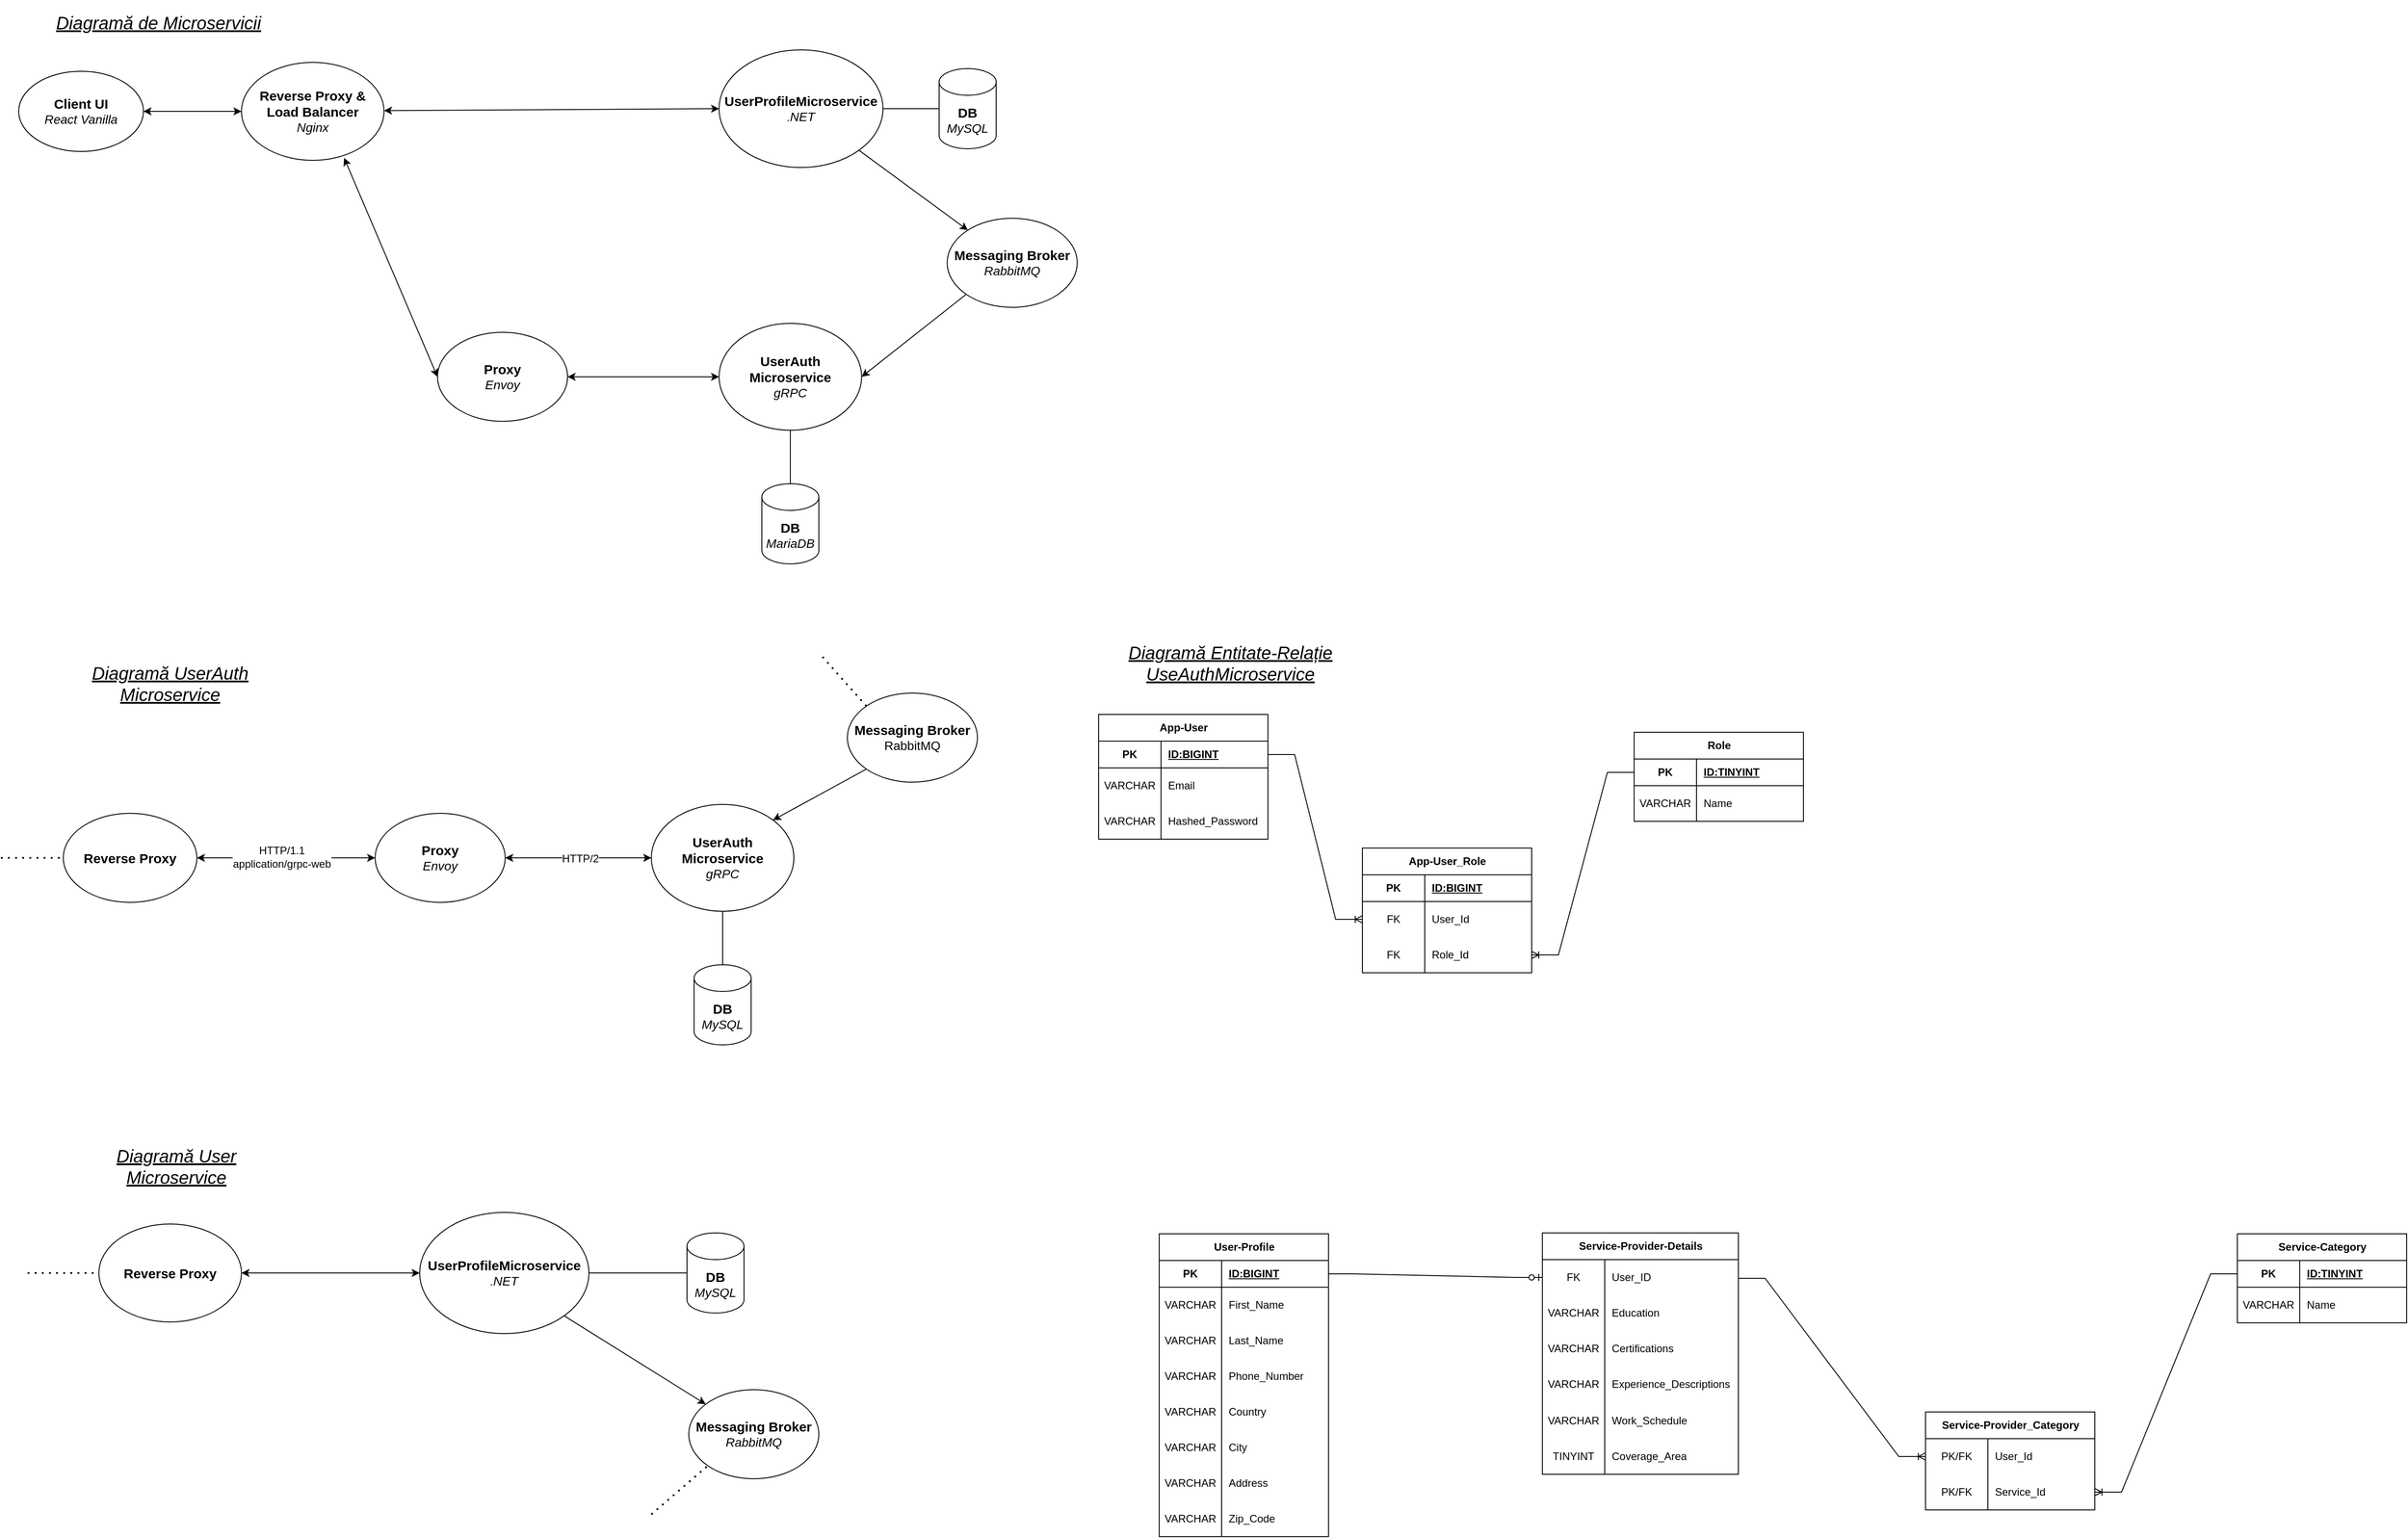 <mxfile version="26.1.1">
  <diagram name="Pagină-1" id="FXPqD5-Xi9O7ps_5Nkma">
    <mxGraphModel dx="779" dy="389" grid="1" gridSize="10" guides="1" tooltips="1" connect="1" arrows="1" fold="1" page="1" pageScale="1" pageWidth="827" pageHeight="1169" math="0" shadow="0">
      <root>
        <mxCell id="0" />
        <mxCell id="1" parent="0" />
        <mxCell id="8nA0Rh1-UXfHZlDTwRZV-1" value="&lt;font style=&quot;font-size: 15px;&quot;&gt;&lt;b style=&quot;&quot;&gt;Client UI&lt;/b&gt;&lt;/font&gt;&lt;div&gt;&lt;font style=&quot;font-size: 14px;&quot;&gt;&lt;i&gt;React Vanilla&lt;/i&gt;&lt;/font&gt;&lt;/div&gt;" style="ellipse;whiteSpace=wrap;html=1;" parent="1" vertex="1">
          <mxGeometry x="40" y="85" width="140" height="90" as="geometry" />
        </mxCell>
        <mxCell id="8nA0Rh1-UXfHZlDTwRZV-15" value="&lt;font style=&quot;font-size: 15px;&quot;&gt;&lt;b&gt;Proxy&lt;/b&gt;&lt;/font&gt;&lt;div&gt;&lt;font style=&quot;font-size: 14px;&quot;&gt;&lt;i&gt;Envoy&lt;/i&gt;&lt;/font&gt;&lt;/div&gt;" style="ellipse;whiteSpace=wrap;html=1;" parent="1" vertex="1">
          <mxGeometry x="510" y="378" width="146" height="100" as="geometry" />
        </mxCell>
        <mxCell id="8nA0Rh1-UXfHZlDTwRZV-16" value="" style="endArrow=classic;startArrow=classic;html=1;rounded=0;exitX=0.72;exitY=0.975;exitDx=0;exitDy=0;entryX=0;entryY=0.5;entryDx=0;entryDy=0;exitPerimeter=0;" parent="1" source="ScuUsJSq9s-L0LrTq36s-1" target="8nA0Rh1-UXfHZlDTwRZV-15" edge="1">
          <mxGeometry width="50" height="50" relative="1" as="geometry">
            <mxPoint x="436" y="360" as="sourcePoint" />
            <mxPoint x="516" y="320" as="targetPoint" />
          </mxGeometry>
        </mxCell>
        <mxCell id="8nA0Rh1-UXfHZlDTwRZV-19" value="&lt;font style=&quot;font-size: 15px;&quot;&gt;&lt;b&gt;UserAuth Microservice&lt;/b&gt;&lt;/font&gt;&lt;div&gt;&lt;font style=&quot;font-size: 14px;&quot;&gt;&lt;i&gt;gRPC&lt;/i&gt;&lt;/font&gt;&lt;/div&gt;" style="ellipse;whiteSpace=wrap;html=1;" parent="1" vertex="1">
          <mxGeometry x="826" y="368" width="160" height="120" as="geometry" />
        </mxCell>
        <mxCell id="8nA0Rh1-UXfHZlDTwRZV-20" value="" style="endArrow=classic;startArrow=classic;html=1;rounded=0;exitX=1;exitY=0.5;exitDx=0;exitDy=0;entryX=0;entryY=0.5;entryDx=0;entryDy=0;" parent="1" source="8nA0Rh1-UXfHZlDTwRZV-15" target="8nA0Rh1-UXfHZlDTwRZV-19" edge="1">
          <mxGeometry width="50" height="50" relative="1" as="geometry">
            <mxPoint x="736" y="453" as="sourcePoint" />
            <mxPoint x="786" y="403" as="targetPoint" />
          </mxGeometry>
        </mxCell>
        <mxCell id="8nA0Rh1-UXfHZlDTwRZV-22" value="&lt;b&gt;&lt;font style=&quot;font-size: 15px;&quot;&gt;DB&lt;/font&gt;&lt;/b&gt;&lt;div&gt;&lt;font style=&quot;font-size: 14px;&quot;&gt;&lt;i style=&quot;&quot;&gt;MariaDB&lt;/i&gt;&lt;/font&gt;&lt;/div&gt;" style="shape=cylinder3;whiteSpace=wrap;html=1;boundedLbl=1;backgroundOutline=1;size=15;" parent="1" vertex="1">
          <mxGeometry x="874" y="548" width="64" height="90" as="geometry" />
        </mxCell>
        <mxCell id="8nA0Rh1-UXfHZlDTwRZV-23" value="" style="endArrow=none;html=1;rounded=0;" parent="1" source="8nA0Rh1-UXfHZlDTwRZV-22" edge="1">
          <mxGeometry width="50" height="50" relative="1" as="geometry">
            <mxPoint x="856" y="538" as="sourcePoint" />
            <mxPoint x="906" y="488" as="targetPoint" />
          </mxGeometry>
        </mxCell>
        <mxCell id="8nA0Rh1-UXfHZlDTwRZV-24" value="App-User" style="shape=table;startSize=30;container=1;collapsible=1;childLayout=tableLayout;fixedRows=1;rowLines=0;fontStyle=1;align=center;resizeLast=1;html=1;" parent="1" vertex="1">
          <mxGeometry x="1252" y="807" width="190" height="140" as="geometry" />
        </mxCell>
        <mxCell id="8nA0Rh1-UXfHZlDTwRZV-25" value="" style="shape=tableRow;horizontal=0;startSize=0;swimlaneHead=0;swimlaneBody=0;fillColor=none;collapsible=0;dropTarget=0;points=[[0,0.5],[1,0.5]];portConstraint=eastwest;top=0;left=0;right=0;bottom=1;" parent="8nA0Rh1-UXfHZlDTwRZV-24" vertex="1">
          <mxGeometry y="30" width="190" height="30" as="geometry" />
        </mxCell>
        <mxCell id="8nA0Rh1-UXfHZlDTwRZV-26" value="PK" style="shape=partialRectangle;connectable=0;fillColor=none;top=0;left=0;bottom=0;right=0;fontStyle=1;overflow=hidden;whiteSpace=wrap;html=1;" parent="8nA0Rh1-UXfHZlDTwRZV-25" vertex="1">
          <mxGeometry width="70" height="30" as="geometry">
            <mxRectangle width="70" height="30" as="alternateBounds" />
          </mxGeometry>
        </mxCell>
        <mxCell id="8nA0Rh1-UXfHZlDTwRZV-27" value="ID:BIGINT" style="shape=partialRectangle;connectable=0;fillColor=none;top=0;left=0;bottom=0;right=0;align=left;spacingLeft=6;fontStyle=5;overflow=hidden;whiteSpace=wrap;html=1;" parent="8nA0Rh1-UXfHZlDTwRZV-25" vertex="1">
          <mxGeometry x="70" width="120" height="30" as="geometry">
            <mxRectangle width="120" height="30" as="alternateBounds" />
          </mxGeometry>
        </mxCell>
        <mxCell id="8nA0Rh1-UXfHZlDTwRZV-28" value="" style="shape=tableRow;horizontal=0;startSize=0;swimlaneHead=0;swimlaneBody=0;fillColor=none;collapsible=0;dropTarget=0;points=[[0,0.5],[1,0.5]];portConstraint=eastwest;top=0;left=0;right=0;bottom=0;" parent="8nA0Rh1-UXfHZlDTwRZV-24" vertex="1">
          <mxGeometry y="60" width="190" height="40" as="geometry" />
        </mxCell>
        <mxCell id="8nA0Rh1-UXfHZlDTwRZV-29" value="VARCHAR" style="shape=partialRectangle;connectable=0;fillColor=none;top=0;left=0;bottom=0;right=0;editable=1;overflow=hidden;whiteSpace=wrap;html=1;" parent="8nA0Rh1-UXfHZlDTwRZV-28" vertex="1">
          <mxGeometry width="70" height="40" as="geometry">
            <mxRectangle width="70" height="40" as="alternateBounds" />
          </mxGeometry>
        </mxCell>
        <mxCell id="8nA0Rh1-UXfHZlDTwRZV-30" value="Email" style="shape=partialRectangle;connectable=0;fillColor=none;top=0;left=0;bottom=0;right=0;align=left;spacingLeft=6;overflow=hidden;whiteSpace=wrap;html=1;" parent="8nA0Rh1-UXfHZlDTwRZV-28" vertex="1">
          <mxGeometry x="70" width="120" height="40" as="geometry">
            <mxRectangle width="120" height="40" as="alternateBounds" />
          </mxGeometry>
        </mxCell>
        <mxCell id="8nA0Rh1-UXfHZlDTwRZV-31" value="" style="shape=tableRow;horizontal=0;startSize=0;swimlaneHead=0;swimlaneBody=0;fillColor=none;collapsible=0;dropTarget=0;points=[[0,0.5],[1,0.5]];portConstraint=eastwest;top=0;left=0;right=0;bottom=0;" parent="8nA0Rh1-UXfHZlDTwRZV-24" vertex="1">
          <mxGeometry y="100" width="190" height="40" as="geometry" />
        </mxCell>
        <mxCell id="8nA0Rh1-UXfHZlDTwRZV-32" value="VARCHAR" style="shape=partialRectangle;connectable=0;fillColor=none;top=0;left=0;bottom=0;right=0;editable=1;overflow=hidden;whiteSpace=wrap;html=1;" parent="8nA0Rh1-UXfHZlDTwRZV-31" vertex="1">
          <mxGeometry width="70" height="40" as="geometry">
            <mxRectangle width="70" height="40" as="alternateBounds" />
          </mxGeometry>
        </mxCell>
        <mxCell id="8nA0Rh1-UXfHZlDTwRZV-33" value="Hashed_Password" style="shape=partialRectangle;connectable=0;fillColor=none;top=0;left=0;bottom=0;right=0;align=left;spacingLeft=6;overflow=hidden;whiteSpace=wrap;html=1;" parent="8nA0Rh1-UXfHZlDTwRZV-31" vertex="1">
          <mxGeometry x="70" width="120" height="40" as="geometry">
            <mxRectangle width="120" height="40" as="alternateBounds" />
          </mxGeometry>
        </mxCell>
        <mxCell id="8nA0Rh1-UXfHZlDTwRZV-37" value="Role" style="shape=table;startSize=30;container=1;collapsible=1;childLayout=tableLayout;fixedRows=1;rowLines=0;fontStyle=1;align=center;resizeLast=1;html=1;" parent="1" vertex="1">
          <mxGeometry x="1853" y="827" width="190" height="100" as="geometry" />
        </mxCell>
        <mxCell id="8nA0Rh1-UXfHZlDTwRZV-38" value="" style="shape=tableRow;horizontal=0;startSize=0;swimlaneHead=0;swimlaneBody=0;fillColor=none;collapsible=0;dropTarget=0;points=[[0,0.5],[1,0.5]];portConstraint=eastwest;top=0;left=0;right=0;bottom=1;" parent="8nA0Rh1-UXfHZlDTwRZV-37" vertex="1">
          <mxGeometry y="30" width="190" height="30" as="geometry" />
        </mxCell>
        <mxCell id="8nA0Rh1-UXfHZlDTwRZV-39" value="PK" style="shape=partialRectangle;connectable=0;fillColor=none;top=0;left=0;bottom=0;right=0;fontStyle=1;overflow=hidden;whiteSpace=wrap;html=1;" parent="8nA0Rh1-UXfHZlDTwRZV-38" vertex="1">
          <mxGeometry width="70" height="30" as="geometry">
            <mxRectangle width="70" height="30" as="alternateBounds" />
          </mxGeometry>
        </mxCell>
        <mxCell id="8nA0Rh1-UXfHZlDTwRZV-40" value="ID:TINYINT" style="shape=partialRectangle;connectable=0;fillColor=none;top=0;left=0;bottom=0;right=0;align=left;spacingLeft=6;fontStyle=5;overflow=hidden;whiteSpace=wrap;html=1;" parent="8nA0Rh1-UXfHZlDTwRZV-38" vertex="1">
          <mxGeometry x="70" width="120" height="30" as="geometry">
            <mxRectangle width="120" height="30" as="alternateBounds" />
          </mxGeometry>
        </mxCell>
        <mxCell id="8nA0Rh1-UXfHZlDTwRZV-41" value="" style="shape=tableRow;horizontal=0;startSize=0;swimlaneHead=0;swimlaneBody=0;fillColor=none;collapsible=0;dropTarget=0;points=[[0,0.5],[1,0.5]];portConstraint=eastwest;top=0;left=0;right=0;bottom=0;" parent="8nA0Rh1-UXfHZlDTwRZV-37" vertex="1">
          <mxGeometry y="60" width="190" height="40" as="geometry" />
        </mxCell>
        <mxCell id="8nA0Rh1-UXfHZlDTwRZV-42" value="VARCHAR" style="shape=partialRectangle;connectable=0;fillColor=none;top=0;left=0;bottom=0;right=0;editable=1;overflow=hidden;whiteSpace=wrap;html=1;" parent="8nA0Rh1-UXfHZlDTwRZV-41" vertex="1">
          <mxGeometry width="70" height="40" as="geometry">
            <mxRectangle width="70" height="40" as="alternateBounds" />
          </mxGeometry>
        </mxCell>
        <mxCell id="8nA0Rh1-UXfHZlDTwRZV-43" value="Name" style="shape=partialRectangle;connectable=0;fillColor=none;top=0;left=0;bottom=0;right=0;align=left;spacingLeft=6;overflow=hidden;whiteSpace=wrap;html=1;" parent="8nA0Rh1-UXfHZlDTwRZV-41" vertex="1">
          <mxGeometry x="70" width="120" height="40" as="geometry">
            <mxRectangle width="120" height="40" as="alternateBounds" />
          </mxGeometry>
        </mxCell>
        <mxCell id="8nA0Rh1-UXfHZlDTwRZV-50" value="App-User_Role" style="shape=table;startSize=30;container=1;collapsible=1;childLayout=tableLayout;fixedRows=1;rowLines=0;fontStyle=1;align=center;resizeLast=1;html=1;" parent="1" vertex="1">
          <mxGeometry x="1548" y="957" width="190" height="140" as="geometry" />
        </mxCell>
        <mxCell id="8nA0Rh1-UXfHZlDTwRZV-51" value="" style="shape=tableRow;horizontal=0;startSize=0;swimlaneHead=0;swimlaneBody=0;fillColor=none;collapsible=0;dropTarget=0;points=[[0,0.5],[1,0.5]];portConstraint=eastwest;top=0;left=0;right=0;bottom=1;" parent="8nA0Rh1-UXfHZlDTwRZV-50" vertex="1">
          <mxGeometry y="30" width="190" height="30" as="geometry" />
        </mxCell>
        <mxCell id="8nA0Rh1-UXfHZlDTwRZV-52" value="PK" style="shape=partialRectangle;connectable=0;fillColor=none;top=0;left=0;bottom=0;right=0;fontStyle=1;overflow=hidden;whiteSpace=wrap;html=1;" parent="8nA0Rh1-UXfHZlDTwRZV-51" vertex="1">
          <mxGeometry width="70" height="30" as="geometry">
            <mxRectangle width="70" height="30" as="alternateBounds" />
          </mxGeometry>
        </mxCell>
        <mxCell id="8nA0Rh1-UXfHZlDTwRZV-53" value="ID:BIGINT" style="shape=partialRectangle;connectable=0;fillColor=none;top=0;left=0;bottom=0;right=0;align=left;spacingLeft=6;fontStyle=5;overflow=hidden;whiteSpace=wrap;html=1;" parent="8nA0Rh1-UXfHZlDTwRZV-51" vertex="1">
          <mxGeometry x="70" width="120" height="30" as="geometry">
            <mxRectangle width="120" height="30" as="alternateBounds" />
          </mxGeometry>
        </mxCell>
        <mxCell id="8nA0Rh1-UXfHZlDTwRZV-54" value="" style="shape=tableRow;horizontal=0;startSize=0;swimlaneHead=0;swimlaneBody=0;fillColor=none;collapsible=0;dropTarget=0;points=[[0,0.5],[1,0.5]];portConstraint=eastwest;top=0;left=0;right=0;bottom=0;" parent="8nA0Rh1-UXfHZlDTwRZV-50" vertex="1">
          <mxGeometry y="60" width="190" height="40" as="geometry" />
        </mxCell>
        <mxCell id="8nA0Rh1-UXfHZlDTwRZV-55" value="FK" style="shape=partialRectangle;connectable=0;fillColor=none;top=0;left=0;bottom=0;right=0;editable=1;overflow=hidden;whiteSpace=wrap;html=1;" parent="8nA0Rh1-UXfHZlDTwRZV-54" vertex="1">
          <mxGeometry width="70" height="40" as="geometry">
            <mxRectangle width="70" height="40" as="alternateBounds" />
          </mxGeometry>
        </mxCell>
        <mxCell id="8nA0Rh1-UXfHZlDTwRZV-56" value="User_Id" style="shape=partialRectangle;connectable=0;fillColor=none;top=0;left=0;bottom=0;right=0;align=left;spacingLeft=6;overflow=hidden;whiteSpace=wrap;html=1;" parent="8nA0Rh1-UXfHZlDTwRZV-54" vertex="1">
          <mxGeometry x="70" width="120" height="40" as="geometry">
            <mxRectangle width="120" height="40" as="alternateBounds" />
          </mxGeometry>
        </mxCell>
        <mxCell id="8nA0Rh1-UXfHZlDTwRZV-57" value="" style="shape=tableRow;horizontal=0;startSize=0;swimlaneHead=0;swimlaneBody=0;fillColor=none;collapsible=0;dropTarget=0;points=[[0,0.5],[1,0.5]];portConstraint=eastwest;top=0;left=0;right=0;bottom=0;" parent="8nA0Rh1-UXfHZlDTwRZV-50" vertex="1">
          <mxGeometry y="100" width="190" height="40" as="geometry" />
        </mxCell>
        <mxCell id="8nA0Rh1-UXfHZlDTwRZV-58" value="FK" style="shape=partialRectangle;connectable=0;fillColor=none;top=0;left=0;bottom=0;right=0;editable=1;overflow=hidden;whiteSpace=wrap;html=1;" parent="8nA0Rh1-UXfHZlDTwRZV-57" vertex="1">
          <mxGeometry width="70" height="40" as="geometry">
            <mxRectangle width="70" height="40" as="alternateBounds" />
          </mxGeometry>
        </mxCell>
        <mxCell id="8nA0Rh1-UXfHZlDTwRZV-59" value="Role_Id" style="shape=partialRectangle;connectable=0;fillColor=none;top=0;left=0;bottom=0;right=0;align=left;spacingLeft=6;overflow=hidden;whiteSpace=wrap;html=1;" parent="8nA0Rh1-UXfHZlDTwRZV-57" vertex="1">
          <mxGeometry x="70" width="120" height="40" as="geometry">
            <mxRectangle width="120" height="40" as="alternateBounds" />
          </mxGeometry>
        </mxCell>
        <mxCell id="8nA0Rh1-UXfHZlDTwRZV-63" value="" style="edgeStyle=entityRelationEdgeStyle;fontSize=12;html=1;endArrow=ERoneToMany;rounded=0;exitX=1;exitY=0.5;exitDx=0;exitDy=0;entryX=0;entryY=0.5;entryDx=0;entryDy=0;" parent="1" source="8nA0Rh1-UXfHZlDTwRZV-25" target="8nA0Rh1-UXfHZlDTwRZV-54" edge="1">
          <mxGeometry width="100" height="100" relative="1" as="geometry">
            <mxPoint x="1472" y="927" as="sourcePoint" />
            <mxPoint x="1572" y="827" as="targetPoint" />
          </mxGeometry>
        </mxCell>
        <mxCell id="8nA0Rh1-UXfHZlDTwRZV-64" value="" style="edgeStyle=entityRelationEdgeStyle;fontSize=12;html=1;endArrow=ERoneToMany;rounded=0;verticalAlign=bottom;exitX=0;exitY=0.5;exitDx=0;exitDy=0;entryX=1;entryY=0.5;entryDx=0;entryDy=0;" parent="1" source="8nA0Rh1-UXfHZlDTwRZV-38" target="8nA0Rh1-UXfHZlDTwRZV-57" edge="1">
          <mxGeometry width="100" height="100" relative="1" as="geometry">
            <mxPoint x="1802" y="917" as="sourcePoint" />
            <mxPoint x="1702" y="817" as="targetPoint" />
          </mxGeometry>
        </mxCell>
        <mxCell id="ScuUsJSq9s-L0LrTq36s-1" value="&lt;span style=&quot;font-size: 15px;&quot;&gt;&lt;b&gt;Reverse Proxy &amp;amp; Load Balancer&lt;/b&gt;&lt;/span&gt;&lt;div&gt;&lt;font style=&quot;font-size: 14px;&quot;&gt;&lt;i style=&quot;&quot;&gt;Nginx&lt;/i&gt;&lt;/font&gt;&lt;/div&gt;" style="ellipse;whiteSpace=wrap;html=1;" parent="1" vertex="1">
          <mxGeometry x="290" y="75" width="160" height="110" as="geometry" />
        </mxCell>
        <mxCell id="ScuUsJSq9s-L0LrTq36s-3" value="" style="endArrow=classic;startArrow=classic;html=1;rounded=0;exitX=1;exitY=0.5;exitDx=0;exitDy=0;entryX=0;entryY=0.5;entryDx=0;entryDy=0;" parent="1" source="8nA0Rh1-UXfHZlDTwRZV-1" target="ScuUsJSq9s-L0LrTq36s-1" edge="1">
          <mxGeometry width="50" height="50" relative="1" as="geometry">
            <mxPoint x="210" y="155" as="sourcePoint" />
            <mxPoint x="260" y="105" as="targetPoint" />
          </mxGeometry>
        </mxCell>
        <mxCell id="ScuUsJSq9s-L0LrTq36s-8" value="&lt;i&gt;&lt;font style=&quot;font-size: 20px;&quot;&gt;&lt;u style=&quot;&quot;&gt;Diagramă de Microservicii&lt;/u&gt;&lt;/font&gt;&lt;/i&gt;" style="text;html=1;align=center;verticalAlign=middle;whiteSpace=wrap;rounded=0;" parent="1" vertex="1">
          <mxGeometry x="77" y="5" width="240" height="50" as="geometry" />
        </mxCell>
        <mxCell id="ScuUsJSq9s-L0LrTq36s-9" value="&lt;font&gt;&lt;i&gt;&lt;u&gt;Diagramă UserAuth Microservice&lt;/u&gt;&lt;/i&gt;&lt;/font&gt;" style="text;html=1;align=center;verticalAlign=middle;whiteSpace=wrap;rounded=0;fontSize=20;" parent="1" vertex="1">
          <mxGeometry x="70" y="737" width="280" height="70" as="geometry" />
        </mxCell>
        <mxCell id="ScuUsJSq9s-L0LrTq36s-12" value="&lt;font style=&quot;font-size: 15px;&quot;&gt;&lt;b&gt;Proxy&lt;/b&gt;&lt;/font&gt;&lt;div&gt;&lt;font style=&quot;font-size: 14px;&quot;&gt;&lt;i&gt;Envoy&lt;/i&gt;&lt;/font&gt;&lt;/div&gt;" style="ellipse;whiteSpace=wrap;html=1;" parent="1" vertex="1">
          <mxGeometry x="440" y="918" width="146" height="100" as="geometry" />
        </mxCell>
        <mxCell id="ScuUsJSq9s-L0LrTq36s-14" value="&lt;font style=&quot;font-size: 15px;&quot;&gt;&lt;b&gt;UserAuth Microservice&lt;/b&gt;&lt;/font&gt;&lt;div&gt;&lt;font style=&quot;font-size: 14px;&quot;&gt;&lt;i&gt;gRPC&lt;/i&gt;&lt;/font&gt;&lt;/div&gt;" style="ellipse;whiteSpace=wrap;html=1;" parent="1" vertex="1">
          <mxGeometry x="750" y="908" width="160" height="120" as="geometry" />
        </mxCell>
        <mxCell id="ScuUsJSq9s-L0LrTq36s-15" value="" style="endArrow=classic;startArrow=classic;html=1;rounded=0;exitX=1;exitY=0.5;exitDx=0;exitDy=0;entryX=0;entryY=0.5;entryDx=0;entryDy=0;" parent="1" source="ScuUsJSq9s-L0LrTq36s-12" target="ScuUsJSq9s-L0LrTq36s-14" edge="1">
          <mxGeometry width="50" height="50" relative="1" as="geometry">
            <mxPoint x="617" y="993" as="sourcePoint" />
            <mxPoint x="667" y="943" as="targetPoint" />
          </mxGeometry>
        </mxCell>
        <mxCell id="ScuUsJSq9s-L0LrTq36s-23" value="HTTP/2" style="edgeLabel;html=1;align=center;verticalAlign=middle;resizable=0;points=[];fontSize=12;" parent="ScuUsJSq9s-L0LrTq36s-15" vertex="1" connectable="0">
          <mxGeometry x="0.193" y="-1" relative="1" as="geometry">
            <mxPoint x="-14" as="offset" />
          </mxGeometry>
        </mxCell>
        <mxCell id="ScuUsJSq9s-L0LrTq36s-16" value="&lt;b&gt;&lt;font style=&quot;font-size: 15px;&quot;&gt;DB&lt;/font&gt;&lt;/b&gt;&lt;div&gt;&lt;font style=&quot;font-size: 14px;&quot;&gt;&lt;i style=&quot;&quot;&gt;MySQL&lt;/i&gt;&lt;/font&gt;&lt;/div&gt;" style="shape=cylinder3;whiteSpace=wrap;html=1;boundedLbl=1;backgroundOutline=1;size=15;" parent="1" vertex="1">
          <mxGeometry x="798" y="1088" width="64" height="90" as="geometry" />
        </mxCell>
        <mxCell id="ScuUsJSq9s-L0LrTq36s-17" value="" style="endArrow=none;html=1;rounded=0;entryX=0.5;entryY=1;entryDx=0;entryDy=0;" parent="1" source="ScuUsJSq9s-L0LrTq36s-16" target="ScuUsJSq9s-L0LrTq36s-14" edge="1">
          <mxGeometry width="50" height="50" relative="1" as="geometry">
            <mxPoint x="737" y="1078" as="sourcePoint" />
            <mxPoint x="787" y="1028" as="targetPoint" />
          </mxGeometry>
        </mxCell>
        <mxCell id="ScuUsJSq9s-L0LrTq36s-20" value="&lt;font style=&quot;font-size: 15px;&quot;&gt;&lt;b&gt;Reverse Proxy&lt;/b&gt;&lt;/font&gt;" style="ellipse;whiteSpace=wrap;html=1;" parent="1" vertex="1">
          <mxGeometry x="90" y="918" width="150" height="100" as="geometry" />
        </mxCell>
        <mxCell id="ScuUsJSq9s-L0LrTq36s-21" value="" style="endArrow=classic;startArrow=classic;html=1;rounded=0;exitX=1;exitY=0.5;exitDx=0;exitDy=0;entryX=0;entryY=0.5;entryDx=0;entryDy=0;" parent="1" source="ScuUsJSq9s-L0LrTq36s-20" target="ScuUsJSq9s-L0LrTq36s-12" edge="1">
          <mxGeometry width="50" height="50" relative="1" as="geometry">
            <mxPoint x="221" y="998" as="sourcePoint" />
            <mxPoint x="391" y="968" as="targetPoint" />
          </mxGeometry>
        </mxCell>
        <mxCell id="ScuUsJSq9s-L0LrTq36s-22" value="HTTP/1.1&lt;div&gt;application/grpc-web&lt;/div&gt;" style="edgeLabel;html=1;align=center;verticalAlign=middle;resizable=0;points=[];fontSize=12;" parent="ScuUsJSq9s-L0LrTq36s-21" vertex="1" connectable="0">
          <mxGeometry x="-0.061" y="1" relative="1" as="geometry">
            <mxPoint x="1" as="offset" />
          </mxGeometry>
        </mxCell>
        <mxCell id="ScuUsJSq9s-L0LrTq36s-24" value="&lt;font&gt;&lt;i&gt;&lt;u&gt;Diagramă Entitate-Relație&lt;/u&gt;&lt;/i&gt;&lt;/font&gt;&lt;div&gt;&lt;span&gt;&lt;i&gt;&lt;u&gt;UseAuthMicroservice&lt;/u&gt;&lt;/i&gt;&lt;/span&gt;&lt;/div&gt;" style="text;html=1;align=center;verticalAlign=middle;whiteSpace=wrap;rounded=0;fontSize=20;" parent="1" vertex="1">
          <mxGeometry x="1280" y="714" width="240" height="70" as="geometry" />
        </mxCell>
        <mxCell id="2FqLa4DTJuIObJsq9_Xk-1" value="&lt;font style=&quot;font-size: 15px;&quot;&gt;&lt;b&gt;UserProfileMicroservice&lt;br&gt;&lt;/b&gt;&lt;/font&gt;&lt;div&gt;&lt;i&gt;.&lt;font style=&quot;font-size: 14px;&quot;&gt;NET&lt;/font&gt;&lt;/i&gt;&lt;/div&gt;" style="ellipse;whiteSpace=wrap;html=1;" parent="1" vertex="1">
          <mxGeometry x="826" y="61" width="184" height="132" as="geometry" />
        </mxCell>
        <mxCell id="2FqLa4DTJuIObJsq9_Xk-2" value="" style="endArrow=classic;startArrow=classic;html=1;rounded=0;exitX=1;exitY=0.5;exitDx=0;exitDy=0;entryX=0;entryY=0.5;entryDx=0;entryDy=0;" parent="1" target="2FqLa4DTJuIObJsq9_Xk-1" edge="1">
          <mxGeometry width="50" height="50" relative="1" as="geometry">
            <mxPoint x="450" y="129.17" as="sourcePoint" />
            <mxPoint x="620" y="129.17" as="targetPoint" />
          </mxGeometry>
        </mxCell>
        <mxCell id="2FqLa4DTJuIObJsq9_Xk-3" value="&lt;b&gt;&lt;font style=&quot;font-size: 15px;&quot;&gt;DB&lt;/font&gt;&lt;/b&gt;&lt;div&gt;&lt;font style=&quot;font-size: 14px;&quot;&gt;&lt;i style=&quot;&quot;&gt;MySQL&lt;/i&gt;&lt;/font&gt;&lt;/div&gt;" style="shape=cylinder3;whiteSpace=wrap;html=1;boundedLbl=1;backgroundOutline=1;size=15;" parent="1" vertex="1">
          <mxGeometry x="1073" y="82" width="64" height="90" as="geometry" />
        </mxCell>
        <mxCell id="2FqLa4DTJuIObJsq9_Xk-5" value="" style="endArrow=none;html=1;rounded=0;exitX=1;exitY=0.5;exitDx=0;exitDy=0;entryX=0;entryY=0.5;entryDx=0;entryDy=0;entryPerimeter=0;" parent="1" source="2FqLa4DTJuIObJsq9_Xk-1" target="2FqLa4DTJuIObJsq9_Xk-3" edge="1">
          <mxGeometry width="50" height="50" relative="1" as="geometry">
            <mxPoint x="1040" y="153" as="sourcePoint" />
            <mxPoint x="1040" y="103" as="targetPoint" />
          </mxGeometry>
        </mxCell>
        <mxCell id="2FqLa4DTJuIObJsq9_Xk-6" value="&lt;span style=&quot;font-size: 15px;&quot;&gt;&lt;b&gt;Messaging Broker&lt;/b&gt;&lt;/span&gt;&lt;div&gt;&lt;font style=&quot;font-size: 14px;&quot;&gt;&lt;i&gt;RabbitMQ&lt;/i&gt;&lt;/font&gt;&lt;/div&gt;" style="ellipse;whiteSpace=wrap;html=1;" parent="1" vertex="1">
          <mxGeometry x="1082" y="250" width="146" height="100" as="geometry" />
        </mxCell>
        <mxCell id="2FqLa4DTJuIObJsq9_Xk-7" value="" style="endArrow=classic;html=1;rounded=0;exitX=1;exitY=1;exitDx=0;exitDy=0;" parent="1" source="2FqLa4DTJuIObJsq9_Xk-1" target="2FqLa4DTJuIObJsq9_Xk-6" edge="1">
          <mxGeometry width="50" height="50" relative="1" as="geometry">
            <mxPoint x="938" y="268" as="sourcePoint" />
            <mxPoint x="1148" y="188" as="targetPoint" />
          </mxGeometry>
        </mxCell>
        <mxCell id="2FqLa4DTJuIObJsq9_Xk-8" value="" style="endArrow=classic;html=1;rounded=0;exitX=0;exitY=1;exitDx=0;exitDy=0;entryX=1;entryY=0.5;entryDx=0;entryDy=0;" parent="1" source="2FqLa4DTJuIObJsq9_Xk-6" target="8nA0Rh1-UXfHZlDTwRZV-19" edge="1">
          <mxGeometry width="50" height="50" relative="1" as="geometry">
            <mxPoint x="1190" y="379" as="sourcePoint" />
            <mxPoint x="1310" y="478" as="targetPoint" />
          </mxGeometry>
        </mxCell>
        <mxCell id="2FqLa4DTJuIObJsq9_Xk-10" value="&lt;span style=&quot;font-size: 15px;&quot;&gt;&lt;b&gt;Messaging Broker&lt;/b&gt;&lt;/span&gt;&lt;div&gt;&lt;font style=&quot;font-size: 14px;&quot;&gt;RabbitMQ&lt;/font&gt;&lt;/div&gt;" style="ellipse;whiteSpace=wrap;html=1;" parent="1" vertex="1">
          <mxGeometry x="970" y="783" width="146" height="100" as="geometry" />
        </mxCell>
        <mxCell id="2FqLa4DTJuIObJsq9_Xk-11" value="" style="endArrow=classic;html=1;rounded=0;entryX=1;entryY=0;entryDx=0;entryDy=0;exitX=0;exitY=1;exitDx=0;exitDy=0;" parent="1" source="2FqLa4DTJuIObJsq9_Xk-10" target="ScuUsJSq9s-L0LrTq36s-14" edge="1">
          <mxGeometry width="50" height="50" relative="1" as="geometry">
            <mxPoint x="710" y="850" as="sourcePoint" />
            <mxPoint x="760" y="800" as="targetPoint" />
          </mxGeometry>
        </mxCell>
        <mxCell id="2FqLa4DTJuIObJsq9_Xk-13" value="" style="endArrow=none;dashed=1;html=1;dashPattern=1 3;strokeWidth=2;rounded=0;entryX=0;entryY=0.5;entryDx=0;entryDy=0;" parent="1" target="ScuUsJSq9s-L0LrTq36s-20" edge="1">
          <mxGeometry width="50" height="50" relative="1" as="geometry">
            <mxPoint x="20" y="968" as="sourcePoint" />
            <mxPoint x="90" y="907" as="targetPoint" />
          </mxGeometry>
        </mxCell>
        <mxCell id="2FqLa4DTJuIObJsq9_Xk-14" value="" style="endArrow=none;dashed=1;html=1;dashPattern=1 3;strokeWidth=2;rounded=0;exitX=0;exitY=0;exitDx=0;exitDy=0;" parent="1" source="2FqLa4DTJuIObJsq9_Xk-10" edge="1">
          <mxGeometry width="50" height="50" relative="1" as="geometry">
            <mxPoint x="980" y="763" as="sourcePoint" />
            <mxPoint x="940" y="740" as="targetPoint" />
          </mxGeometry>
        </mxCell>
        <mxCell id="2FqLa4DTJuIObJsq9_Xk-15" value="&lt;span style=&quot;font-size: 15px;&quot;&gt;&lt;b&gt;Reverse Proxy&lt;/b&gt;&lt;/span&gt;" style="ellipse;whiteSpace=wrap;html=1;" parent="1" vertex="1">
          <mxGeometry x="130" y="1379" width="160" height="110" as="geometry" />
        </mxCell>
        <mxCell id="2FqLa4DTJuIObJsq9_Xk-16" value="&lt;font style=&quot;font-size: 15px;&quot;&gt;&lt;b&gt;UserProfileMicroservice&lt;br&gt;&lt;/b&gt;&lt;/font&gt;&lt;div&gt;&lt;i&gt;.&lt;font style=&quot;font-size: 14px;&quot;&gt;NET&lt;/font&gt;&lt;/i&gt;&lt;/div&gt;" style="ellipse;whiteSpace=wrap;html=1;" parent="1" vertex="1">
          <mxGeometry x="490" y="1366" width="190" height="136" as="geometry" />
        </mxCell>
        <mxCell id="2FqLa4DTJuIObJsq9_Xk-17" value="" style="endArrow=classic;startArrow=classic;html=1;rounded=0;entryX=0;entryY=0.5;entryDx=0;entryDy=0;" parent="1" target="2FqLa4DTJuIObJsq9_Xk-16" edge="1">
          <mxGeometry width="50" height="50" relative="1" as="geometry">
            <mxPoint x="290" y="1434" as="sourcePoint" />
            <mxPoint x="465" y="1436.17" as="targetPoint" />
          </mxGeometry>
        </mxCell>
        <mxCell id="2FqLa4DTJuIObJsq9_Xk-18" value="&lt;b&gt;&lt;font style=&quot;font-size: 15px;&quot;&gt;DB&lt;/font&gt;&lt;/b&gt;&lt;div&gt;&lt;font style=&quot;font-size: 14px;&quot;&gt;&lt;i style=&quot;&quot;&gt;MySQL&lt;/i&gt;&lt;/font&gt;&lt;/div&gt;" style="shape=cylinder3;whiteSpace=wrap;html=1;boundedLbl=1;backgroundOutline=1;size=15;" parent="1" vertex="1">
          <mxGeometry x="790" y="1389" width="64" height="90" as="geometry" />
        </mxCell>
        <mxCell id="2FqLa4DTJuIObJsq9_Xk-19" value="" style="endArrow=none;html=1;rounded=0;exitX=1;exitY=0.5;exitDx=0;exitDy=0;entryX=0;entryY=0.5;entryDx=0;entryDy=0;entryPerimeter=0;" parent="1" source="2FqLa4DTJuIObJsq9_Xk-16" target="2FqLa4DTJuIObJsq9_Xk-18" edge="1">
          <mxGeometry width="50" height="50" relative="1" as="geometry">
            <mxPoint x="885" y="1460" as="sourcePoint" />
            <mxPoint x="885" y="1410" as="targetPoint" />
          </mxGeometry>
        </mxCell>
        <mxCell id="2FqLa4DTJuIObJsq9_Xk-20" value="&lt;span style=&quot;font-size: 15px;&quot;&gt;&lt;b&gt;Messaging Broker&lt;/b&gt;&lt;/span&gt;&lt;div&gt;&lt;font style=&quot;font-size: 14px;&quot;&gt;&lt;i&gt;RabbitMQ&lt;/i&gt;&lt;/font&gt;&lt;/div&gt;" style="ellipse;whiteSpace=wrap;html=1;" parent="1" vertex="1">
          <mxGeometry x="792" y="1565" width="146" height="100" as="geometry" />
        </mxCell>
        <mxCell id="2FqLa4DTJuIObJsq9_Xk-21" value="" style="endArrow=classic;html=1;rounded=0;exitX=1;exitY=1;exitDx=0;exitDy=0;" parent="1" source="2FqLa4DTJuIObJsq9_Xk-16" target="2FqLa4DTJuIObJsq9_Xk-20" edge="1">
          <mxGeometry width="50" height="50" relative="1" as="geometry">
            <mxPoint x="783" y="1575" as="sourcePoint" />
            <mxPoint x="993" y="1495" as="targetPoint" />
          </mxGeometry>
        </mxCell>
        <mxCell id="2FqLa4DTJuIObJsq9_Xk-24" value="" style="endArrow=none;dashed=1;html=1;dashPattern=1 3;strokeWidth=2;rounded=0;entryX=0;entryY=0.5;entryDx=0;entryDy=0;" parent="1" target="2FqLa4DTJuIObJsq9_Xk-15" edge="1">
          <mxGeometry width="50" height="50" relative="1" as="geometry">
            <mxPoint x="50" y="1434" as="sourcePoint" />
            <mxPoint x="100" y="1409" as="targetPoint" />
          </mxGeometry>
        </mxCell>
        <mxCell id="2FqLa4DTJuIObJsq9_Xk-28" value="" style="endArrow=none;dashed=1;html=1;dashPattern=1 3;strokeWidth=2;rounded=0;entryX=0;entryY=1;entryDx=0;entryDy=0;" parent="1" target="2FqLa4DTJuIObJsq9_Xk-20" edge="1">
          <mxGeometry width="50" height="50" relative="1" as="geometry">
            <mxPoint x="750" y="1705" as="sourcePoint" />
            <mxPoint x="720" y="1395" as="targetPoint" />
          </mxGeometry>
        </mxCell>
        <mxCell id="2FqLa4DTJuIObJsq9_Xk-29" value="&lt;font&gt;&lt;i&gt;&lt;u&gt;Diagramă User&lt;/u&gt;&lt;/i&gt;&lt;/font&gt;&lt;div&gt;&lt;font&gt;&lt;i&gt;&lt;u&gt;Microservice&lt;/u&gt;&lt;/i&gt;&lt;/font&gt;&lt;/div&gt;" style="text;html=1;align=center;verticalAlign=middle;whiteSpace=wrap;rounded=0;fontSize=20;" parent="1" vertex="1">
          <mxGeometry x="77" y="1279" width="280" height="70" as="geometry" />
        </mxCell>
        <mxCell id="2FqLa4DTJuIObJsq9_Xk-30" value="User-Profile" style="shape=table;startSize=30;container=1;collapsible=1;childLayout=tableLayout;fixedRows=1;rowLines=0;fontStyle=1;align=center;resizeLast=1;html=1;" parent="1" vertex="1">
          <mxGeometry x="1320" y="1390" width="190" height="340" as="geometry" />
        </mxCell>
        <mxCell id="2FqLa4DTJuIObJsq9_Xk-31" value="" style="shape=tableRow;horizontal=0;startSize=0;swimlaneHead=0;swimlaneBody=0;fillColor=none;collapsible=0;dropTarget=0;points=[[0,0.5],[1,0.5]];portConstraint=eastwest;top=0;left=0;right=0;bottom=1;" parent="2FqLa4DTJuIObJsq9_Xk-30" vertex="1">
          <mxGeometry y="30" width="190" height="30" as="geometry" />
        </mxCell>
        <mxCell id="2FqLa4DTJuIObJsq9_Xk-32" value="PK" style="shape=partialRectangle;connectable=0;fillColor=none;top=0;left=0;bottom=0;right=0;fontStyle=1;overflow=hidden;whiteSpace=wrap;html=1;" parent="2FqLa4DTJuIObJsq9_Xk-31" vertex="1">
          <mxGeometry width="70" height="30" as="geometry">
            <mxRectangle width="70" height="30" as="alternateBounds" />
          </mxGeometry>
        </mxCell>
        <mxCell id="2FqLa4DTJuIObJsq9_Xk-33" value="ID:BIGINT" style="shape=partialRectangle;connectable=0;fillColor=none;top=0;left=0;bottom=0;right=0;align=left;spacingLeft=6;fontStyle=5;overflow=hidden;whiteSpace=wrap;html=1;" parent="2FqLa4DTJuIObJsq9_Xk-31" vertex="1">
          <mxGeometry x="70" width="120" height="30" as="geometry">
            <mxRectangle width="120" height="30" as="alternateBounds" />
          </mxGeometry>
        </mxCell>
        <mxCell id="2FqLa4DTJuIObJsq9_Xk-34" value="" style="shape=tableRow;horizontal=0;startSize=0;swimlaneHead=0;swimlaneBody=0;fillColor=none;collapsible=0;dropTarget=0;points=[[0,0.5],[1,0.5]];portConstraint=eastwest;top=0;left=0;right=0;bottom=0;" parent="2FqLa4DTJuIObJsq9_Xk-30" vertex="1">
          <mxGeometry y="60" width="190" height="40" as="geometry" />
        </mxCell>
        <mxCell id="2FqLa4DTJuIObJsq9_Xk-35" value="VARCHAR" style="shape=partialRectangle;connectable=0;fillColor=none;top=0;left=0;bottom=0;right=0;editable=1;overflow=hidden;whiteSpace=wrap;html=1;" parent="2FqLa4DTJuIObJsq9_Xk-34" vertex="1">
          <mxGeometry width="70" height="40" as="geometry">
            <mxRectangle width="70" height="40" as="alternateBounds" />
          </mxGeometry>
        </mxCell>
        <mxCell id="2FqLa4DTJuIObJsq9_Xk-36" value="First_Name" style="shape=partialRectangle;connectable=0;fillColor=none;top=0;left=0;bottom=0;right=0;align=left;spacingLeft=6;overflow=hidden;whiteSpace=wrap;html=1;" parent="2FqLa4DTJuIObJsq9_Xk-34" vertex="1">
          <mxGeometry x="70" width="120" height="40" as="geometry">
            <mxRectangle width="120" height="40" as="alternateBounds" />
          </mxGeometry>
        </mxCell>
        <mxCell id="2FqLa4DTJuIObJsq9_Xk-37" value="" style="shape=tableRow;horizontal=0;startSize=0;swimlaneHead=0;swimlaneBody=0;fillColor=none;collapsible=0;dropTarget=0;points=[[0,0.5],[1,0.5]];portConstraint=eastwest;top=0;left=0;right=0;bottom=0;" parent="2FqLa4DTJuIObJsq9_Xk-30" vertex="1">
          <mxGeometry y="100" width="190" height="40" as="geometry" />
        </mxCell>
        <mxCell id="2FqLa4DTJuIObJsq9_Xk-38" value="VARCHAR" style="shape=partialRectangle;connectable=0;fillColor=none;top=0;left=0;bottom=0;right=0;editable=1;overflow=hidden;whiteSpace=wrap;html=1;" parent="2FqLa4DTJuIObJsq9_Xk-37" vertex="1">
          <mxGeometry width="70" height="40" as="geometry">
            <mxRectangle width="70" height="40" as="alternateBounds" />
          </mxGeometry>
        </mxCell>
        <mxCell id="2FqLa4DTJuIObJsq9_Xk-39" value="Last_Name" style="shape=partialRectangle;connectable=0;fillColor=none;top=0;left=0;bottom=0;right=0;align=left;spacingLeft=6;overflow=hidden;whiteSpace=wrap;html=1;" parent="2FqLa4DTJuIObJsq9_Xk-37" vertex="1">
          <mxGeometry x="70" width="120" height="40" as="geometry">
            <mxRectangle width="120" height="40" as="alternateBounds" />
          </mxGeometry>
        </mxCell>
        <mxCell id="2FqLa4DTJuIObJsq9_Xk-49" value="" style="shape=tableRow;horizontal=0;startSize=0;swimlaneHead=0;swimlaneBody=0;fillColor=none;collapsible=0;dropTarget=0;points=[[0,0.5],[1,0.5]];portConstraint=eastwest;top=0;left=0;right=0;bottom=0;" parent="2FqLa4DTJuIObJsq9_Xk-30" vertex="1">
          <mxGeometry y="140" width="190" height="40" as="geometry" />
        </mxCell>
        <mxCell id="2FqLa4DTJuIObJsq9_Xk-50" value="VARCHAR" style="shape=partialRectangle;connectable=0;fillColor=none;top=0;left=0;bottom=0;right=0;editable=1;overflow=hidden;whiteSpace=wrap;html=1;" parent="2FqLa4DTJuIObJsq9_Xk-49" vertex="1">
          <mxGeometry width="70" height="40" as="geometry">
            <mxRectangle width="70" height="40" as="alternateBounds" />
          </mxGeometry>
        </mxCell>
        <mxCell id="2FqLa4DTJuIObJsq9_Xk-51" value="Phone_Number" style="shape=partialRectangle;connectable=0;fillColor=none;top=0;left=0;bottom=0;right=0;align=left;spacingLeft=6;overflow=hidden;whiteSpace=wrap;html=1;" parent="2FqLa4DTJuIObJsq9_Xk-49" vertex="1">
          <mxGeometry x="70" width="120" height="40" as="geometry">
            <mxRectangle width="120" height="40" as="alternateBounds" />
          </mxGeometry>
        </mxCell>
        <mxCell id="2FqLa4DTJuIObJsq9_Xk-52" value="" style="shape=tableRow;horizontal=0;startSize=0;swimlaneHead=0;swimlaneBody=0;fillColor=none;collapsible=0;dropTarget=0;points=[[0,0.5],[1,0.5]];portConstraint=eastwest;top=0;left=0;right=0;bottom=0;" parent="2FqLa4DTJuIObJsq9_Xk-30" vertex="1">
          <mxGeometry y="180" width="190" height="40" as="geometry" />
        </mxCell>
        <mxCell id="2FqLa4DTJuIObJsq9_Xk-53" value="VARCHAR" style="shape=partialRectangle;connectable=0;fillColor=none;top=0;left=0;bottom=0;right=0;editable=1;overflow=hidden;whiteSpace=wrap;html=1;" parent="2FqLa4DTJuIObJsq9_Xk-52" vertex="1">
          <mxGeometry width="70" height="40" as="geometry">
            <mxRectangle width="70" height="40" as="alternateBounds" />
          </mxGeometry>
        </mxCell>
        <mxCell id="2FqLa4DTJuIObJsq9_Xk-54" value="Country" style="shape=partialRectangle;connectable=0;fillColor=none;top=0;left=0;bottom=0;right=0;align=left;spacingLeft=6;overflow=hidden;whiteSpace=wrap;html=1;" parent="2FqLa4DTJuIObJsq9_Xk-52" vertex="1">
          <mxGeometry x="70" width="120" height="40" as="geometry">
            <mxRectangle width="120" height="40" as="alternateBounds" />
          </mxGeometry>
        </mxCell>
        <mxCell id="2FqLa4DTJuIObJsq9_Xk-58" value="" style="shape=tableRow;horizontal=0;startSize=0;swimlaneHead=0;swimlaneBody=0;fillColor=none;collapsible=0;dropTarget=0;points=[[0,0.5],[1,0.5]];portConstraint=eastwest;top=0;left=0;right=0;bottom=0;" parent="2FqLa4DTJuIObJsq9_Xk-30" vertex="1">
          <mxGeometry y="220" width="190" height="40" as="geometry" />
        </mxCell>
        <mxCell id="2FqLa4DTJuIObJsq9_Xk-59" value="VARCHAR" style="shape=partialRectangle;connectable=0;fillColor=none;top=0;left=0;bottom=0;right=0;editable=1;overflow=hidden;whiteSpace=wrap;html=1;" parent="2FqLa4DTJuIObJsq9_Xk-58" vertex="1">
          <mxGeometry width="70" height="40" as="geometry">
            <mxRectangle width="70" height="40" as="alternateBounds" />
          </mxGeometry>
        </mxCell>
        <mxCell id="2FqLa4DTJuIObJsq9_Xk-60" value="City" style="shape=partialRectangle;connectable=0;fillColor=none;top=0;left=0;bottom=0;right=0;align=left;spacingLeft=6;overflow=hidden;whiteSpace=wrap;html=1;" parent="2FqLa4DTJuIObJsq9_Xk-58" vertex="1">
          <mxGeometry x="70" width="120" height="40" as="geometry">
            <mxRectangle width="120" height="40" as="alternateBounds" />
          </mxGeometry>
        </mxCell>
        <mxCell id="2FqLa4DTJuIObJsq9_Xk-61" value="" style="shape=tableRow;horizontal=0;startSize=0;swimlaneHead=0;swimlaneBody=0;fillColor=none;collapsible=0;dropTarget=0;points=[[0,0.5],[1,0.5]];portConstraint=eastwest;top=0;left=0;right=0;bottom=0;" parent="2FqLa4DTJuIObJsq9_Xk-30" vertex="1">
          <mxGeometry y="260" width="190" height="40" as="geometry" />
        </mxCell>
        <mxCell id="2FqLa4DTJuIObJsq9_Xk-62" value="VARCHAR" style="shape=partialRectangle;connectable=0;fillColor=none;top=0;left=0;bottom=0;right=0;editable=1;overflow=hidden;whiteSpace=wrap;html=1;" parent="2FqLa4DTJuIObJsq9_Xk-61" vertex="1">
          <mxGeometry width="70" height="40" as="geometry">
            <mxRectangle width="70" height="40" as="alternateBounds" />
          </mxGeometry>
        </mxCell>
        <mxCell id="2FqLa4DTJuIObJsq9_Xk-63" value="Address" style="shape=partialRectangle;connectable=0;fillColor=none;top=0;left=0;bottom=0;right=0;align=left;spacingLeft=6;overflow=hidden;whiteSpace=wrap;html=1;" parent="2FqLa4DTJuIObJsq9_Xk-61" vertex="1">
          <mxGeometry x="70" width="120" height="40" as="geometry">
            <mxRectangle width="120" height="40" as="alternateBounds" />
          </mxGeometry>
        </mxCell>
        <mxCell id="2FqLa4DTJuIObJsq9_Xk-64" value="" style="shape=tableRow;horizontal=0;startSize=0;swimlaneHead=0;swimlaneBody=0;fillColor=none;collapsible=0;dropTarget=0;points=[[0,0.5],[1,0.5]];portConstraint=eastwest;top=0;left=0;right=0;bottom=0;" parent="2FqLa4DTJuIObJsq9_Xk-30" vertex="1">
          <mxGeometry y="300" width="190" height="40" as="geometry" />
        </mxCell>
        <mxCell id="2FqLa4DTJuIObJsq9_Xk-65" value="VARCHAR" style="shape=partialRectangle;connectable=0;fillColor=none;top=0;left=0;bottom=0;right=0;editable=1;overflow=hidden;whiteSpace=wrap;html=1;" parent="2FqLa4DTJuIObJsq9_Xk-64" vertex="1">
          <mxGeometry width="70" height="40" as="geometry">
            <mxRectangle width="70" height="40" as="alternateBounds" />
          </mxGeometry>
        </mxCell>
        <mxCell id="2FqLa4DTJuIObJsq9_Xk-66" value="Zip_Code" style="shape=partialRectangle;connectable=0;fillColor=none;top=0;left=0;bottom=0;right=0;align=left;spacingLeft=6;overflow=hidden;whiteSpace=wrap;html=1;" parent="2FqLa4DTJuIObJsq9_Xk-64" vertex="1">
          <mxGeometry x="70" width="120" height="40" as="geometry">
            <mxRectangle width="120" height="40" as="alternateBounds" />
          </mxGeometry>
        </mxCell>
        <mxCell id="2FqLa4DTJuIObJsq9_Xk-73" value="Service-Provider-Details" style="shape=table;startSize=30;container=1;collapsible=1;childLayout=tableLayout;fixedRows=1;rowLines=0;fontStyle=1;align=center;resizeLast=1;html=1;" parent="1" vertex="1">
          <mxGeometry x="1750" y="1389" width="220" height="271" as="geometry" />
        </mxCell>
        <mxCell id="2FqLa4DTJuIObJsq9_Xk-77" value="" style="shape=tableRow;horizontal=0;startSize=0;swimlaneHead=0;swimlaneBody=0;fillColor=none;collapsible=0;dropTarget=0;points=[[0,0.5],[1,0.5]];portConstraint=eastwest;top=0;left=0;right=0;bottom=0;" parent="2FqLa4DTJuIObJsq9_Xk-73" vertex="1">
          <mxGeometry y="30" width="220" height="40" as="geometry" />
        </mxCell>
        <mxCell id="2FqLa4DTJuIObJsq9_Xk-78" value="FK" style="shape=partialRectangle;connectable=0;fillColor=none;top=0;left=0;bottom=0;right=0;editable=1;overflow=hidden;whiteSpace=wrap;html=1;" parent="2FqLa4DTJuIObJsq9_Xk-77" vertex="1">
          <mxGeometry width="70" height="40" as="geometry">
            <mxRectangle width="70" height="40" as="alternateBounds" />
          </mxGeometry>
        </mxCell>
        <mxCell id="2FqLa4DTJuIObJsq9_Xk-79" value="User_ID" style="shape=partialRectangle;connectable=0;fillColor=none;top=0;left=0;bottom=0;right=0;align=left;spacingLeft=6;overflow=hidden;whiteSpace=wrap;html=1;" parent="2FqLa4DTJuIObJsq9_Xk-77" vertex="1">
          <mxGeometry x="70" width="150" height="40" as="geometry">
            <mxRectangle width="150" height="40" as="alternateBounds" />
          </mxGeometry>
        </mxCell>
        <mxCell id="2FqLa4DTJuIObJsq9_Xk-80" value="" style="shape=tableRow;horizontal=0;startSize=0;swimlaneHead=0;swimlaneBody=0;fillColor=none;collapsible=0;dropTarget=0;points=[[0,0.5],[1,0.5]];portConstraint=eastwest;top=0;left=0;right=0;bottom=0;" parent="2FqLa4DTJuIObJsq9_Xk-73" vertex="1">
          <mxGeometry y="70" width="220" height="40" as="geometry" />
        </mxCell>
        <mxCell id="2FqLa4DTJuIObJsq9_Xk-81" value="VARCHAR" style="shape=partialRectangle;connectable=0;fillColor=none;top=0;left=0;bottom=0;right=0;editable=1;overflow=hidden;whiteSpace=wrap;html=1;" parent="2FqLa4DTJuIObJsq9_Xk-80" vertex="1">
          <mxGeometry width="70" height="40" as="geometry">
            <mxRectangle width="70" height="40" as="alternateBounds" />
          </mxGeometry>
        </mxCell>
        <mxCell id="2FqLa4DTJuIObJsq9_Xk-82" value="Education" style="shape=partialRectangle;connectable=0;fillColor=none;top=0;left=0;bottom=0;right=0;align=left;spacingLeft=6;overflow=hidden;whiteSpace=wrap;html=1;" parent="2FqLa4DTJuIObJsq9_Xk-80" vertex="1">
          <mxGeometry x="70" width="150" height="40" as="geometry">
            <mxRectangle width="150" height="40" as="alternateBounds" />
          </mxGeometry>
        </mxCell>
        <mxCell id="2FqLa4DTJuIObJsq9_Xk-89" value="" style="shape=tableRow;horizontal=0;startSize=0;swimlaneHead=0;swimlaneBody=0;fillColor=none;collapsible=0;dropTarget=0;points=[[0,0.5],[1,0.5]];portConstraint=eastwest;top=0;left=0;right=0;bottom=0;" parent="2FqLa4DTJuIObJsq9_Xk-73" vertex="1">
          <mxGeometry y="110" width="220" height="40" as="geometry" />
        </mxCell>
        <mxCell id="2FqLa4DTJuIObJsq9_Xk-90" value="VARCHAR" style="shape=partialRectangle;connectable=0;fillColor=none;top=0;left=0;bottom=0;right=0;editable=1;overflow=hidden;whiteSpace=wrap;html=1;" parent="2FqLa4DTJuIObJsq9_Xk-89" vertex="1">
          <mxGeometry width="70" height="40" as="geometry">
            <mxRectangle width="70" height="40" as="alternateBounds" />
          </mxGeometry>
        </mxCell>
        <mxCell id="2FqLa4DTJuIObJsq9_Xk-91" value="Certifications" style="shape=partialRectangle;connectable=0;fillColor=none;top=0;left=0;bottom=0;right=0;align=left;spacingLeft=6;overflow=hidden;whiteSpace=wrap;html=1;" parent="2FqLa4DTJuIObJsq9_Xk-89" vertex="1">
          <mxGeometry x="70" width="150" height="40" as="geometry">
            <mxRectangle width="150" height="40" as="alternateBounds" />
          </mxGeometry>
        </mxCell>
        <mxCell id="2FqLa4DTJuIObJsq9_Xk-86" value="" style="shape=tableRow;horizontal=0;startSize=0;swimlaneHead=0;swimlaneBody=0;fillColor=none;collapsible=0;dropTarget=0;points=[[0,0.5],[1,0.5]];portConstraint=eastwest;top=0;left=0;right=0;bottom=0;" parent="2FqLa4DTJuIObJsq9_Xk-73" vertex="1">
          <mxGeometry y="150" width="220" height="40" as="geometry" />
        </mxCell>
        <mxCell id="2FqLa4DTJuIObJsq9_Xk-87" value="VARCHAR" style="shape=partialRectangle;connectable=0;fillColor=none;top=0;left=0;bottom=0;right=0;editable=1;overflow=hidden;whiteSpace=wrap;html=1;" parent="2FqLa4DTJuIObJsq9_Xk-86" vertex="1">
          <mxGeometry width="70" height="40" as="geometry">
            <mxRectangle width="70" height="40" as="alternateBounds" />
          </mxGeometry>
        </mxCell>
        <mxCell id="2FqLa4DTJuIObJsq9_Xk-88" value="Experience_Descriptions" style="shape=partialRectangle;connectable=0;fillColor=none;top=0;left=0;bottom=0;right=0;align=left;spacingLeft=6;overflow=hidden;whiteSpace=wrap;html=1;" parent="2FqLa4DTJuIObJsq9_Xk-86" vertex="1">
          <mxGeometry x="70" width="150" height="40" as="geometry">
            <mxRectangle width="150" height="40" as="alternateBounds" />
          </mxGeometry>
        </mxCell>
        <mxCell id="2FqLa4DTJuIObJsq9_Xk-92" value="" style="shape=tableRow;horizontal=0;startSize=0;swimlaneHead=0;swimlaneBody=0;fillColor=none;collapsible=0;dropTarget=0;points=[[0,0.5],[1,0.5]];portConstraint=eastwest;top=0;left=0;right=0;bottom=0;" parent="2FqLa4DTJuIObJsq9_Xk-73" vertex="1">
          <mxGeometry y="190" width="220" height="41" as="geometry" />
        </mxCell>
        <mxCell id="2FqLa4DTJuIObJsq9_Xk-93" value="VARCHAR" style="shape=partialRectangle;connectable=0;fillColor=none;top=0;left=0;bottom=0;right=0;editable=1;overflow=hidden;whiteSpace=wrap;html=1;" parent="2FqLa4DTJuIObJsq9_Xk-92" vertex="1">
          <mxGeometry width="70" height="41" as="geometry">
            <mxRectangle width="70" height="41" as="alternateBounds" />
          </mxGeometry>
        </mxCell>
        <mxCell id="2FqLa4DTJuIObJsq9_Xk-94" value="Work_Schedule" style="shape=partialRectangle;connectable=0;fillColor=none;top=0;left=0;bottom=0;right=0;align=left;spacingLeft=6;overflow=hidden;whiteSpace=wrap;html=1;" parent="2FqLa4DTJuIObJsq9_Xk-92" vertex="1">
          <mxGeometry x="70" width="150" height="41" as="geometry">
            <mxRectangle width="150" height="41" as="alternateBounds" />
          </mxGeometry>
        </mxCell>
        <mxCell id="2FqLa4DTJuIObJsq9_Xk-95" value="" style="shape=tableRow;horizontal=0;startSize=0;swimlaneHead=0;swimlaneBody=0;fillColor=none;collapsible=0;dropTarget=0;points=[[0,0.5],[1,0.5]];portConstraint=eastwest;top=0;left=0;right=0;bottom=0;" parent="2FqLa4DTJuIObJsq9_Xk-73" vertex="1">
          <mxGeometry y="231" width="220" height="40" as="geometry" />
        </mxCell>
        <mxCell id="2FqLa4DTJuIObJsq9_Xk-96" value="TINYINT" style="shape=partialRectangle;connectable=0;fillColor=none;top=0;left=0;bottom=0;right=0;editable=1;overflow=hidden;whiteSpace=wrap;html=1;" parent="2FqLa4DTJuIObJsq9_Xk-95" vertex="1">
          <mxGeometry width="70" height="40" as="geometry">
            <mxRectangle width="70" height="40" as="alternateBounds" />
          </mxGeometry>
        </mxCell>
        <mxCell id="2FqLa4DTJuIObJsq9_Xk-97" value="Coverage_Area" style="shape=partialRectangle;connectable=0;fillColor=none;top=0;left=0;bottom=0;right=0;align=left;spacingLeft=6;overflow=hidden;whiteSpace=wrap;html=1;" parent="2FqLa4DTJuIObJsq9_Xk-95" vertex="1">
          <mxGeometry x="70" width="150" height="40" as="geometry">
            <mxRectangle width="150" height="40" as="alternateBounds" />
          </mxGeometry>
        </mxCell>
        <mxCell id="2FqLa4DTJuIObJsq9_Xk-98" value="" style="edgeStyle=entityRelationEdgeStyle;fontSize=12;html=1;endArrow=ERzeroToOne;endFill=1;rounded=0;exitX=1;exitY=0.5;exitDx=0;exitDy=0;" parent="1" source="2FqLa4DTJuIObJsq9_Xk-31" target="2FqLa4DTJuIObJsq9_Xk-77" edge="1">
          <mxGeometry width="100" height="100" relative="1" as="geometry">
            <mxPoint x="1570" y="1660" as="sourcePoint" />
            <mxPoint x="1670" y="1560" as="targetPoint" />
          </mxGeometry>
        </mxCell>
        <mxCell id="2FqLa4DTJuIObJsq9_Xk-109" value="Service-Category" style="shape=table;startSize=30;container=1;collapsible=1;childLayout=tableLayout;fixedRows=1;rowLines=0;fontStyle=1;align=center;resizeLast=1;html=1;" parent="1" vertex="1">
          <mxGeometry x="2530" y="1390" width="190" height="100" as="geometry" />
        </mxCell>
        <mxCell id="2FqLa4DTJuIObJsq9_Xk-110" value="" style="shape=tableRow;horizontal=0;startSize=0;swimlaneHead=0;swimlaneBody=0;fillColor=none;collapsible=0;dropTarget=0;points=[[0,0.5],[1,0.5]];portConstraint=eastwest;top=0;left=0;right=0;bottom=1;" parent="2FqLa4DTJuIObJsq9_Xk-109" vertex="1">
          <mxGeometry y="30" width="190" height="30" as="geometry" />
        </mxCell>
        <mxCell id="2FqLa4DTJuIObJsq9_Xk-111" value="PK" style="shape=partialRectangle;connectable=0;fillColor=none;top=0;left=0;bottom=0;right=0;fontStyle=1;overflow=hidden;whiteSpace=wrap;html=1;" parent="2FqLa4DTJuIObJsq9_Xk-110" vertex="1">
          <mxGeometry width="70" height="30" as="geometry">
            <mxRectangle width="70" height="30" as="alternateBounds" />
          </mxGeometry>
        </mxCell>
        <mxCell id="2FqLa4DTJuIObJsq9_Xk-112" value="ID:TINYINT" style="shape=partialRectangle;connectable=0;fillColor=none;top=0;left=0;bottom=0;right=0;align=left;spacingLeft=6;fontStyle=5;overflow=hidden;whiteSpace=wrap;html=1;" parent="2FqLa4DTJuIObJsq9_Xk-110" vertex="1">
          <mxGeometry x="70" width="120" height="30" as="geometry">
            <mxRectangle width="120" height="30" as="alternateBounds" />
          </mxGeometry>
        </mxCell>
        <mxCell id="2FqLa4DTJuIObJsq9_Xk-113" value="" style="shape=tableRow;horizontal=0;startSize=0;swimlaneHead=0;swimlaneBody=0;fillColor=none;collapsible=0;dropTarget=0;points=[[0,0.5],[1,0.5]];portConstraint=eastwest;top=0;left=0;right=0;bottom=0;" parent="2FqLa4DTJuIObJsq9_Xk-109" vertex="1">
          <mxGeometry y="60" width="190" height="40" as="geometry" />
        </mxCell>
        <mxCell id="2FqLa4DTJuIObJsq9_Xk-114" value="VARCHAR" style="shape=partialRectangle;connectable=0;fillColor=none;top=0;left=0;bottom=0;right=0;editable=1;overflow=hidden;whiteSpace=wrap;html=1;" parent="2FqLa4DTJuIObJsq9_Xk-113" vertex="1">
          <mxGeometry width="70" height="40" as="geometry">
            <mxRectangle width="70" height="40" as="alternateBounds" />
          </mxGeometry>
        </mxCell>
        <mxCell id="2FqLa4DTJuIObJsq9_Xk-115" value="Name" style="shape=partialRectangle;connectable=0;fillColor=none;top=0;left=0;bottom=0;right=0;align=left;spacingLeft=6;overflow=hidden;whiteSpace=wrap;html=1;" parent="2FqLa4DTJuIObJsq9_Xk-113" vertex="1">
          <mxGeometry x="70" width="120" height="40" as="geometry">
            <mxRectangle width="120" height="40" as="alternateBounds" />
          </mxGeometry>
        </mxCell>
        <mxCell id="2FqLa4DTJuIObJsq9_Xk-123" value="Service-Provider_Category" style="shape=table;startSize=30;container=1;collapsible=1;childLayout=tableLayout;fixedRows=1;rowLines=0;fontStyle=1;align=center;resizeLast=1;html=1;" parent="1" vertex="1">
          <mxGeometry x="2180" y="1590" width="190" height="110" as="geometry" />
        </mxCell>
        <mxCell id="2FqLa4DTJuIObJsq9_Xk-127" value="" style="shape=tableRow;horizontal=0;startSize=0;swimlaneHead=0;swimlaneBody=0;fillColor=none;collapsible=0;dropTarget=0;points=[[0,0.5],[1,0.5]];portConstraint=eastwest;top=0;left=0;right=0;bottom=0;" parent="2FqLa4DTJuIObJsq9_Xk-123" vertex="1">
          <mxGeometry y="30" width="190" height="40" as="geometry" />
        </mxCell>
        <mxCell id="2FqLa4DTJuIObJsq9_Xk-128" value="PK/FK" style="shape=partialRectangle;connectable=0;fillColor=none;top=0;left=0;bottom=0;right=0;editable=1;overflow=hidden;whiteSpace=wrap;html=1;" parent="2FqLa4DTJuIObJsq9_Xk-127" vertex="1">
          <mxGeometry width="70" height="40" as="geometry">
            <mxRectangle width="70" height="40" as="alternateBounds" />
          </mxGeometry>
        </mxCell>
        <mxCell id="2FqLa4DTJuIObJsq9_Xk-129" value="User_Id" style="shape=partialRectangle;connectable=0;fillColor=none;top=0;left=0;bottom=0;right=0;align=left;spacingLeft=6;overflow=hidden;whiteSpace=wrap;html=1;" parent="2FqLa4DTJuIObJsq9_Xk-127" vertex="1">
          <mxGeometry x="70" width="120" height="40" as="geometry">
            <mxRectangle width="120" height="40" as="alternateBounds" />
          </mxGeometry>
        </mxCell>
        <mxCell id="2FqLa4DTJuIObJsq9_Xk-130" value="" style="shape=tableRow;horizontal=0;startSize=0;swimlaneHead=0;swimlaneBody=0;fillColor=none;collapsible=0;dropTarget=0;points=[[0,0.5],[1,0.5]];portConstraint=eastwest;top=0;left=0;right=0;bottom=0;" parent="2FqLa4DTJuIObJsq9_Xk-123" vertex="1">
          <mxGeometry y="70" width="190" height="40" as="geometry" />
        </mxCell>
        <mxCell id="2FqLa4DTJuIObJsq9_Xk-131" value="PK/FK" style="shape=partialRectangle;connectable=0;fillColor=none;top=0;left=0;bottom=0;right=0;editable=1;overflow=hidden;whiteSpace=wrap;html=1;" parent="2FqLa4DTJuIObJsq9_Xk-130" vertex="1">
          <mxGeometry width="70" height="40" as="geometry">
            <mxRectangle width="70" height="40" as="alternateBounds" />
          </mxGeometry>
        </mxCell>
        <mxCell id="2FqLa4DTJuIObJsq9_Xk-132" value="Service_Id" style="shape=partialRectangle;connectable=0;fillColor=none;top=0;left=0;bottom=0;right=0;align=left;spacingLeft=6;overflow=hidden;whiteSpace=wrap;html=1;" parent="2FqLa4DTJuIObJsq9_Xk-130" vertex="1">
          <mxGeometry x="70" width="120" height="40" as="geometry">
            <mxRectangle width="120" height="40" as="alternateBounds" />
          </mxGeometry>
        </mxCell>
        <mxCell id="2FqLa4DTJuIObJsq9_Xk-133" value="" style="edgeStyle=entityRelationEdgeStyle;fontSize=12;html=1;endArrow=ERoneToMany;rounded=0;exitX=1;exitY=0.7;exitDx=0;exitDy=0;entryX=0;entryY=0.5;entryDx=0;entryDy=0;exitPerimeter=0;" parent="1" target="2FqLa4DTJuIObJsq9_Xk-127" edge="1">
          <mxGeometry width="100" height="100" relative="1" as="geometry">
            <mxPoint x="1970" y="1440" as="sourcePoint" />
            <mxPoint x="2086" y="1625" as="targetPoint" />
          </mxGeometry>
        </mxCell>
        <mxCell id="2FqLa4DTJuIObJsq9_Xk-134" value="" style="edgeStyle=entityRelationEdgeStyle;fontSize=12;html=1;endArrow=ERoneToMany;rounded=0;exitX=0;exitY=0.5;exitDx=0;exitDy=0;entryX=1;entryY=0.5;entryDx=0;entryDy=0;" parent="1" source="2FqLa4DTJuIObJsq9_Xk-110" target="2FqLa4DTJuIObJsq9_Xk-130" edge="1">
          <mxGeometry width="100" height="100" relative="1" as="geometry">
            <mxPoint x="2376" y="1225.5" as="sourcePoint" />
            <mxPoint x="2270" y="1040.5" as="targetPoint" />
          </mxGeometry>
        </mxCell>
      </root>
    </mxGraphModel>
  </diagram>
</mxfile>
